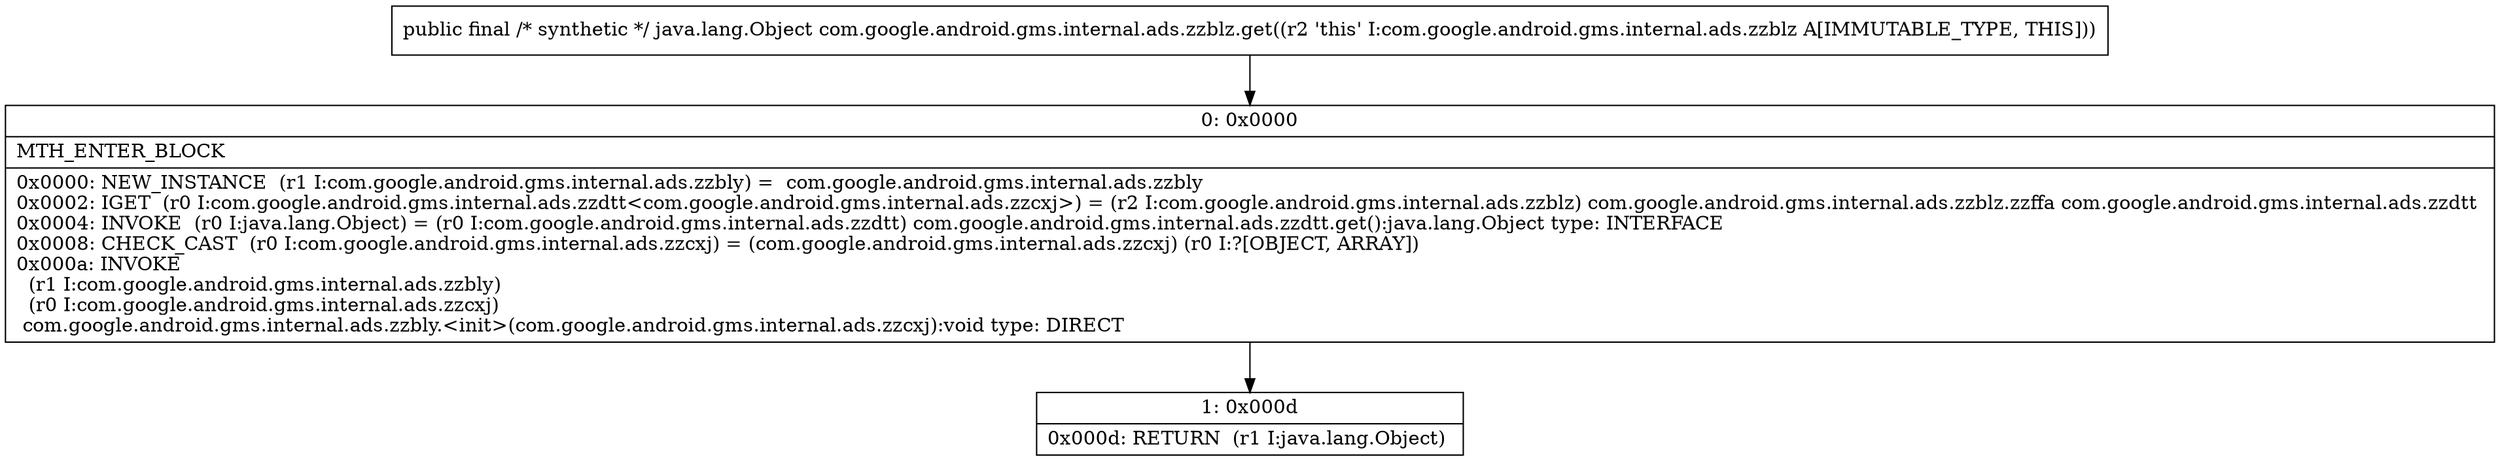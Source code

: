digraph "CFG forcom.google.android.gms.internal.ads.zzblz.get()Ljava\/lang\/Object;" {
Node_0 [shape=record,label="{0\:\ 0x0000|MTH_ENTER_BLOCK\l|0x0000: NEW_INSTANCE  (r1 I:com.google.android.gms.internal.ads.zzbly) =  com.google.android.gms.internal.ads.zzbly \l0x0002: IGET  (r0 I:com.google.android.gms.internal.ads.zzdtt\<com.google.android.gms.internal.ads.zzcxj\>) = (r2 I:com.google.android.gms.internal.ads.zzblz) com.google.android.gms.internal.ads.zzblz.zzffa com.google.android.gms.internal.ads.zzdtt \l0x0004: INVOKE  (r0 I:java.lang.Object) = (r0 I:com.google.android.gms.internal.ads.zzdtt) com.google.android.gms.internal.ads.zzdtt.get():java.lang.Object type: INTERFACE \l0x0008: CHECK_CAST  (r0 I:com.google.android.gms.internal.ads.zzcxj) = (com.google.android.gms.internal.ads.zzcxj) (r0 I:?[OBJECT, ARRAY]) \l0x000a: INVOKE  \l  (r1 I:com.google.android.gms.internal.ads.zzbly)\l  (r0 I:com.google.android.gms.internal.ads.zzcxj)\l com.google.android.gms.internal.ads.zzbly.\<init\>(com.google.android.gms.internal.ads.zzcxj):void type: DIRECT \l}"];
Node_1 [shape=record,label="{1\:\ 0x000d|0x000d: RETURN  (r1 I:java.lang.Object) \l}"];
MethodNode[shape=record,label="{public final \/* synthetic *\/ java.lang.Object com.google.android.gms.internal.ads.zzblz.get((r2 'this' I:com.google.android.gms.internal.ads.zzblz A[IMMUTABLE_TYPE, THIS])) }"];
MethodNode -> Node_0;
Node_0 -> Node_1;
}

